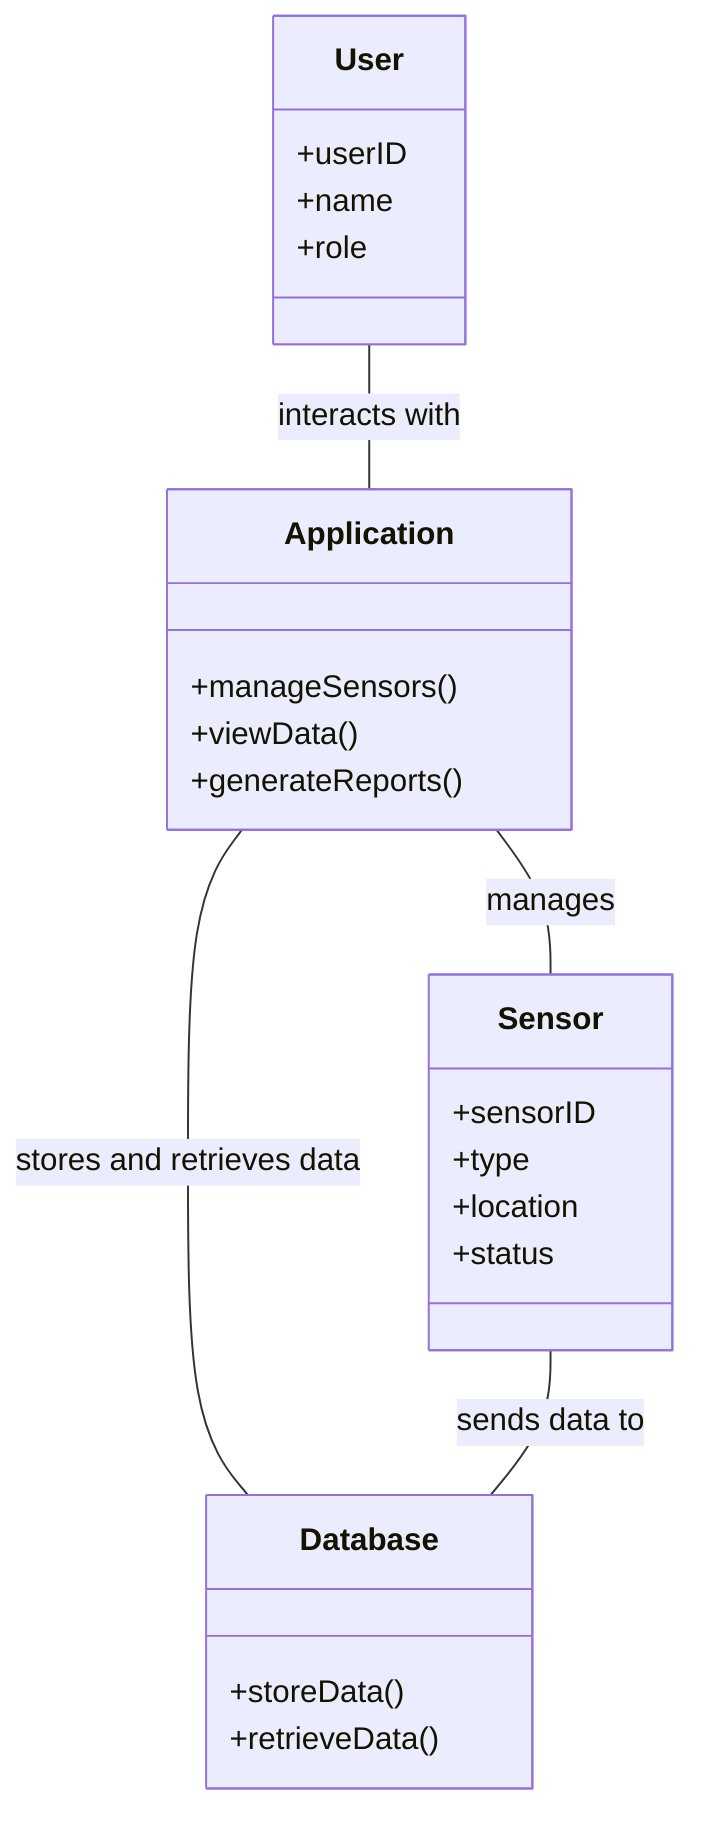 classDiagram
    class User {
        +userID
        +name
        +role
    }

    class Sensor {
        +sensorID
        +type
        +location
        +status
    }

    class Database {
        +storeData()
        +retrieveData()
    }

    class Application {
        +manageSensors()
        +viewData()
        +generateReports()
    }

    User -- Application : interacts with
    Application -- Sensor : manages
    Application -- Database : stores and retrieves data
    Sensor -- Database : sends data to

    %% Created using chatGPT, Basic diagram to start of. 
    %% Diagram is not complete and will need to be updated.
    
    %% list of classes and their attributes that where created using chatGPT
    %% User: userID, name, role
    %% Sensor: sensorID, type, location, status
    %% Database: storeData(), retrieveData()
    %% Application: manageSensors(), viewData(), generateReports()
    %% User interacts with Application
    %% Application manages Sensor
    %% Application stores and retrieves data from Database
    %% Sensor sends data to Database